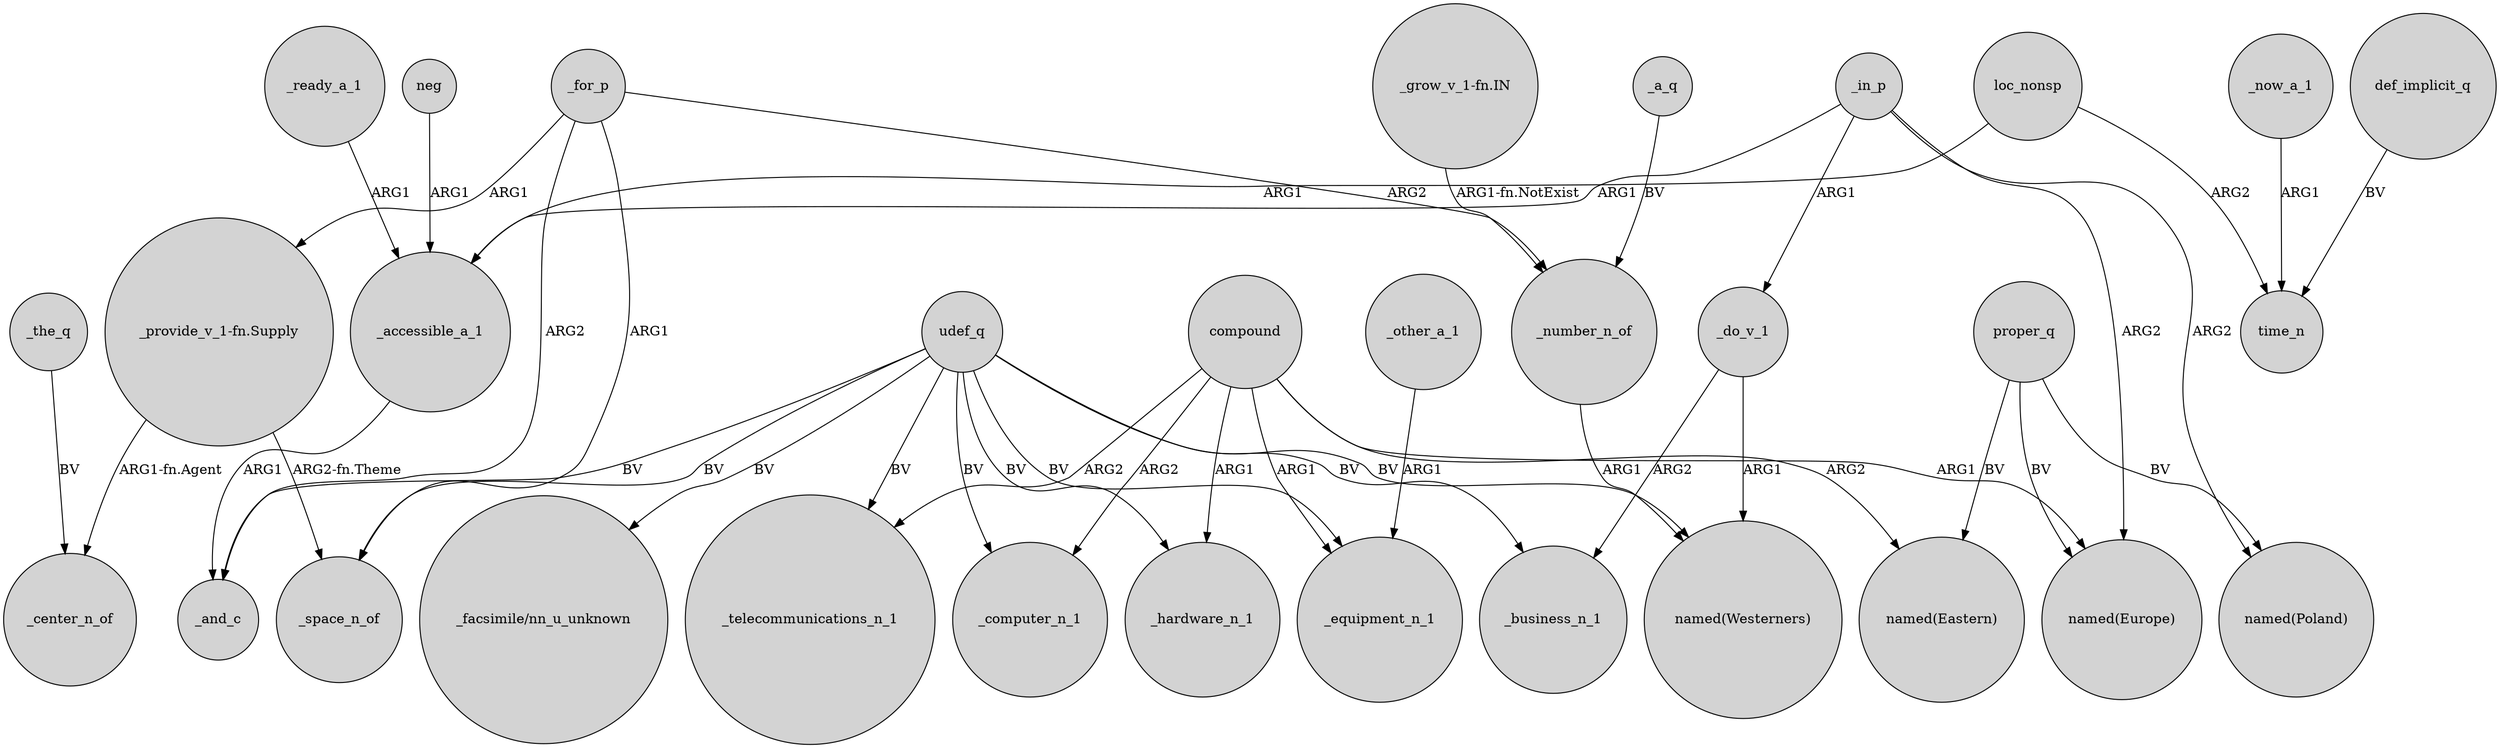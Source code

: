 digraph {
	node [shape=circle style=filled]
	_the_q -> _center_n_of [label=BV]
	udef_q -> _hardware_n_1 [label=BV]
	udef_q -> _equipment_n_1 [label=BV]
	udef_q -> "named(Westerners)" [label=BV]
	_for_p -> _space_n_of [label=ARG1]
	compound -> _hardware_n_1 [label=ARG1]
	_for_p -> _number_n_of [label=ARG2]
	_a_q -> _number_n_of [label=BV]
	loc_nonsp -> _accessible_a_1 [label=ARG1]
	_in_p -> _accessible_a_1 [label=ARG1]
	_ready_a_1 -> _accessible_a_1 [label=ARG1]
	_in_p -> "named(Europe)" [label=ARG2]
	_in_p -> _do_v_1 [label=ARG1]
	compound -> "named(Eastern)" [label=ARG2]
	_for_p -> _and_c [label=ARG2]
	compound -> _equipment_n_1 [label=ARG1]
	compound -> _telecommunications_n_1 [label=ARG2]
	_in_p -> "named(Poland)" [label=ARG2]
	udef_q -> "_facsimile/nn_u_unknown" [label=BV]
	_number_n_of -> "named(Westerners)" [label=ARG1]
	_other_a_1 -> _equipment_n_1 [label=ARG1]
	"_provide_v_1-fn.Supply" -> _center_n_of [label="ARG1-fn.Agent"]
	udef_q -> _computer_n_1 [label=BV]
	proper_q -> "named(Eastern)" [label=BV]
	loc_nonsp -> time_n [label=ARG2]
	compound -> _computer_n_1 [label=ARG2]
	proper_q -> "named(Poland)" [label=BV]
	compound -> "named(Europe)" [label=ARG1]
	udef_q -> _space_n_of [label=BV]
	proper_q -> "named(Europe)" [label=BV]
	_now_a_1 -> time_n [label=ARG1]
	"_provide_v_1-fn.Supply" -> _space_n_of [label="ARG2-fn.Theme"]
	udef_q -> _telecommunications_n_1 [label=BV]
	_do_v_1 -> "named(Westerners)" [label=ARG1]
	"_grow_v_1-fn.IN" -> _number_n_of [label="ARG1-fn.NotExist"]
	_for_p -> "_provide_v_1-fn.Supply" [label=ARG1]
	_do_v_1 -> _business_n_1 [label=ARG2]
	udef_q -> _business_n_1 [label=BV]
	neg -> _accessible_a_1 [label=ARG1]
	_accessible_a_1 -> _and_c [label=ARG1]
	udef_q -> _and_c [label=BV]
	def_implicit_q -> time_n [label=BV]
}
